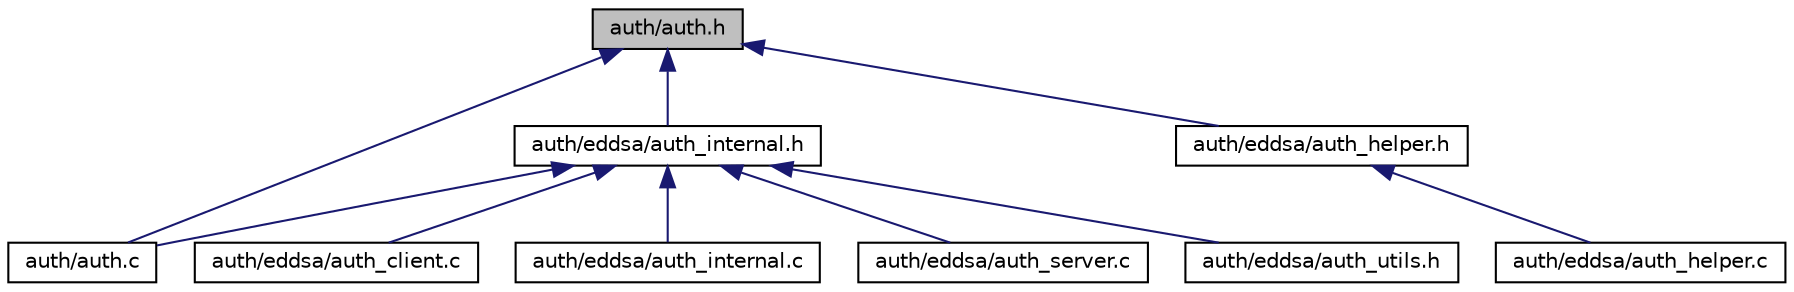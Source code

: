 digraph "auth/auth.h"
{
  edge [fontname="Helvetica",fontsize="10",labelfontname="Helvetica",labelfontsize="10"];
  node [fontname="Helvetica",fontsize="10",shape=record];
  Node3 [label="auth/auth.h",height=0.2,width=0.4,color="black", fillcolor="grey75", style="filled", fontcolor="black"];
  Node3 -> Node4 [dir="back",color="midnightblue",fontsize="10",style="solid",fontname="Helvetica"];
  Node4 [label="auth/auth.c",height=0.2,width=0.4,color="black", fillcolor="white", style="filled",URL="$auth_8c.html"];
  Node3 -> Node5 [dir="back",color="midnightblue",fontsize="10",style="solid",fontname="Helvetica"];
  Node5 [label="auth/eddsa/auth_internal.h",height=0.2,width=0.4,color="black", fillcolor="white", style="filled",URL="$auth__internal_8h.html"];
  Node5 -> Node4 [dir="back",color="midnightblue",fontsize="10",style="solid",fontname="Helvetica"];
  Node5 -> Node6 [dir="back",color="midnightblue",fontsize="10",style="solid",fontname="Helvetica"];
  Node6 [label="auth/eddsa/auth_client.c",height=0.2,width=0.4,color="black", fillcolor="white", style="filled",URL="$auth__client_8c.html"];
  Node5 -> Node7 [dir="back",color="midnightblue",fontsize="10",style="solid",fontname="Helvetica"];
  Node7 [label="auth/eddsa/auth_internal.c",height=0.2,width=0.4,color="black", fillcolor="white", style="filled",URL="$auth__internal_8c.html"];
  Node5 -> Node8 [dir="back",color="midnightblue",fontsize="10",style="solid",fontname="Helvetica"];
  Node8 [label="auth/eddsa/auth_server.c",height=0.2,width=0.4,color="black", fillcolor="white", style="filled",URL="$auth__server_8c.html"];
  Node5 -> Node9 [dir="back",color="midnightblue",fontsize="10",style="solid",fontname="Helvetica"];
  Node9 [label="auth/eddsa/auth_utils.h",height=0.2,width=0.4,color="black", fillcolor="white", style="filled",URL="$auth__utils_8h.html"];
  Node3 -> Node10 [dir="back",color="midnightblue",fontsize="10",style="solid",fontname="Helvetica"];
  Node10 [label="auth/eddsa/auth_helper.h",height=0.2,width=0.4,color="black", fillcolor="white", style="filled",URL="$auth__helper_8h.html"];
  Node10 -> Node11 [dir="back",color="midnightblue",fontsize="10",style="solid",fontname="Helvetica"];
  Node11 [label="auth/eddsa/auth_helper.c",height=0.2,width=0.4,color="black", fillcolor="white", style="filled",URL="$auth__helper_8c.html"];
}
